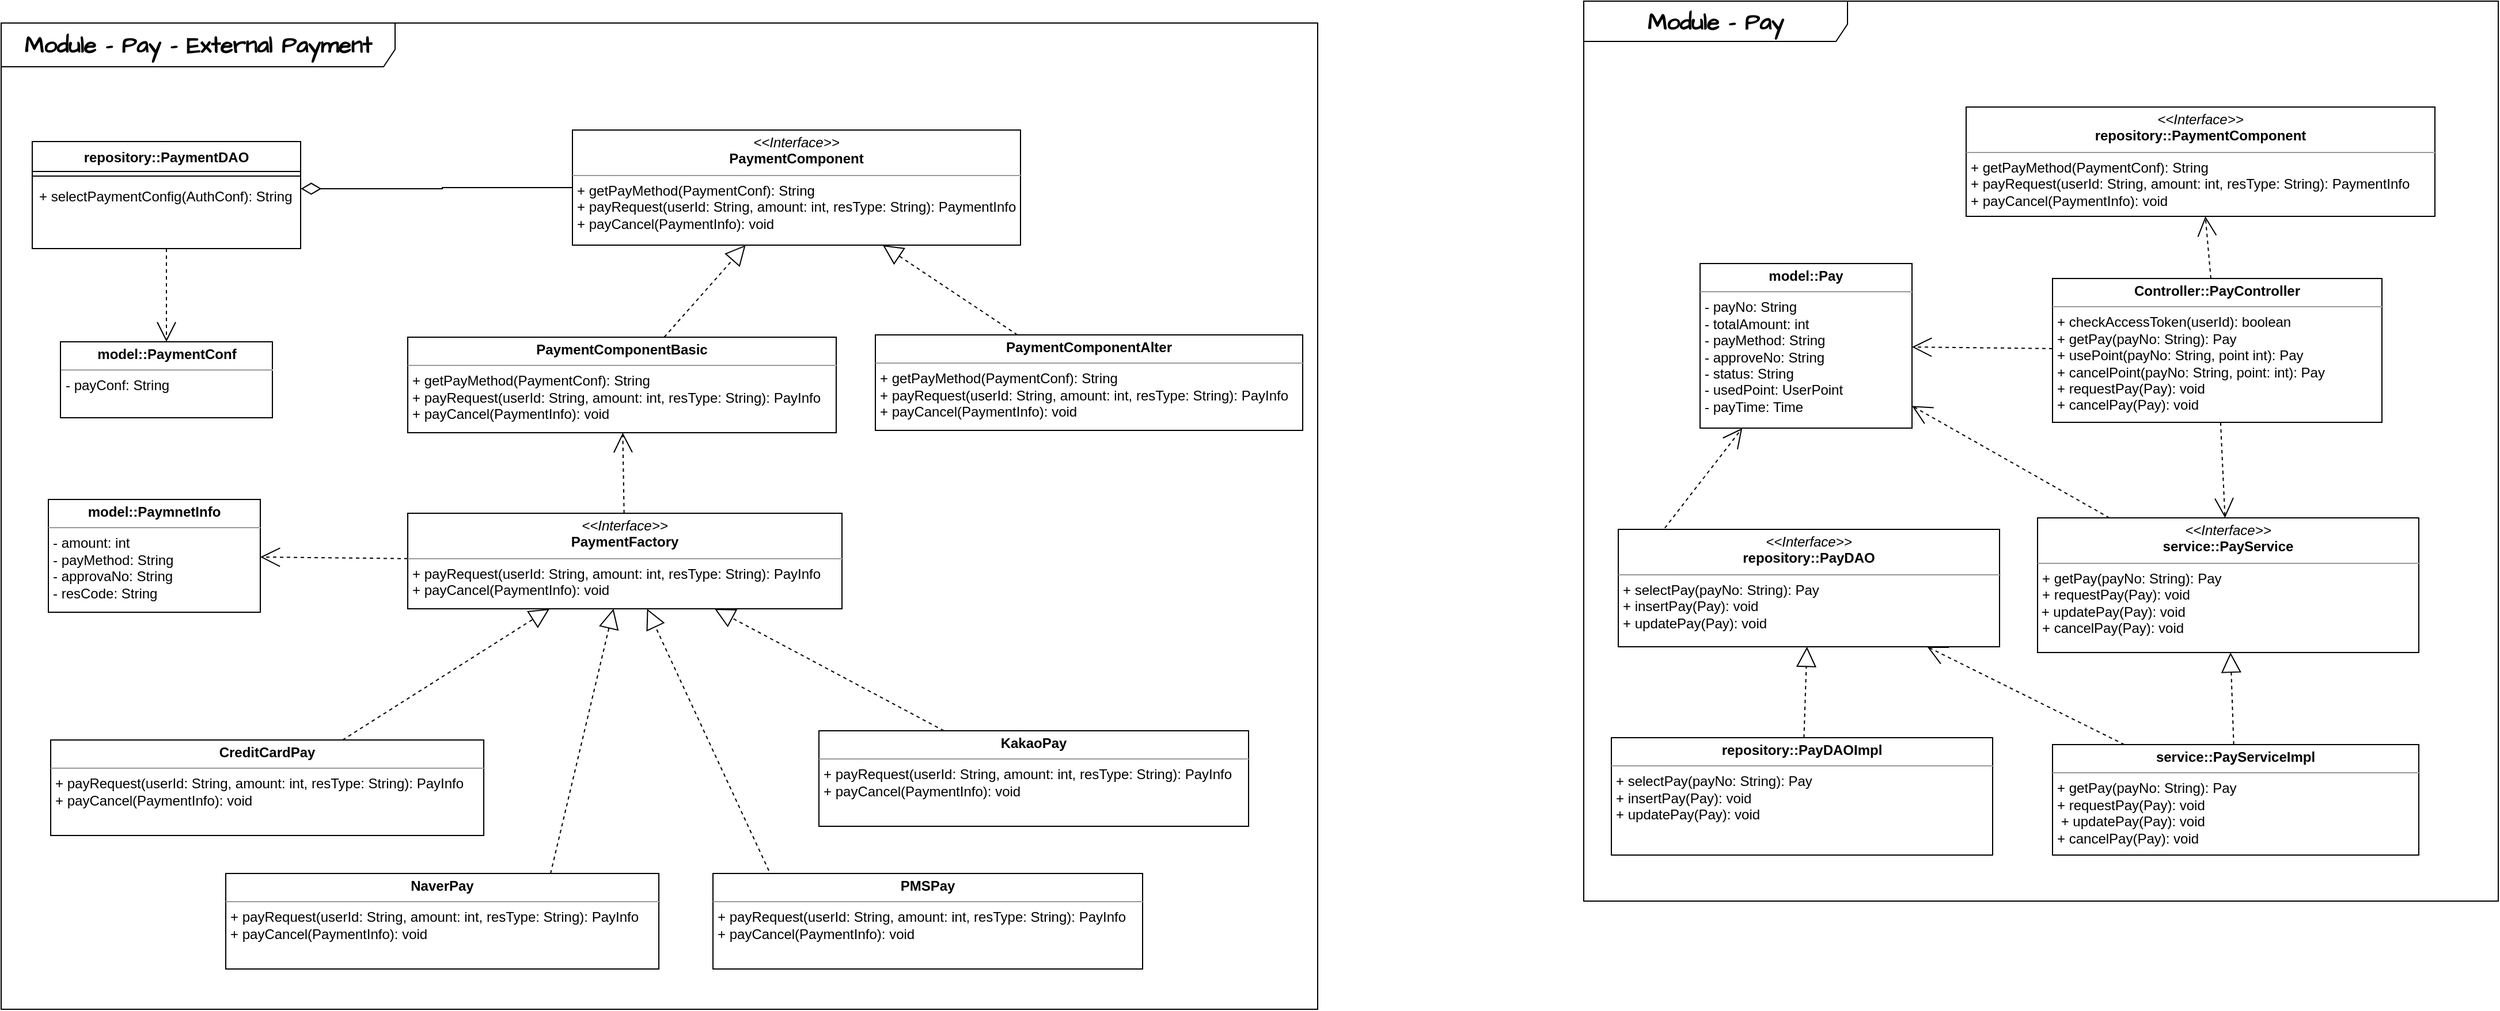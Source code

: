 <mxfile version="21.7.2" type="github">
  <diagram id="C5RBs43oDa-KdzZeNtuy" name="Page-1">
    <mxGraphModel dx="1329" dy="985" grid="0" gridSize="10" guides="1" tooltips="1" connect="1" arrows="1" fold="1" page="0" pageScale="1" pageWidth="827" pageHeight="1169" math="0" shadow="0">
      <root>
        <mxCell id="WIyWlLk6GJQsqaUBKTNV-0" />
        <mxCell id="WIyWlLk6GJQsqaUBKTNV-1" parent="WIyWlLk6GJQsqaUBKTNV-0" />
        <mxCell id="j-iJdTRTHf4dkPwyuBQl-0" style="rounded=0;hachureGap=4;orthogonalLoop=1;jettySize=auto;html=1;exitX=0.5;exitY=1;exitDx=0;exitDy=0;entryX=0.5;entryY=0;entryDx=0;entryDy=0;fontFamily=Architects Daughter;fontSource=https%3A%2F%2Ffonts.googleapis.com%2Fcss%3Ffamily%3DArchitects%2BDaughter;fontSize=16;labelBackgroundColor=none;fontColor=default;dashed=1;endArrow=open;endFill=0;endSize=15;" parent="WIyWlLk6GJQsqaUBKTNV-1" source="j-iJdTRTHf4dkPwyuBQl-1" target="j-iJdTRTHf4dkPwyuBQl-7" edge="1">
          <mxGeometry relative="1" as="geometry">
            <mxPoint x="-105" y="286" as="targetPoint" />
          </mxGeometry>
        </mxCell>
        <mxCell id="j-iJdTRTHf4dkPwyuBQl-1" value="repository::PaymentDAO" style="swimlane;fontStyle=1;align=center;verticalAlign=top;childLayout=stackLayout;horizontal=1;startSize=26;horizontalStack=0;resizeParent=1;resizeLast=0;collapsible=1;marginBottom=0;rounded=0;shadow=0;strokeWidth=1;labelBackgroundColor=none;" parent="WIyWlLk6GJQsqaUBKTNV-1" vertex="1">
          <mxGeometry x="-211" y="130" width="233" height="93" as="geometry">
            <mxRectangle x="130" y="380" width="160" height="26" as="alternateBounds" />
          </mxGeometry>
        </mxCell>
        <mxCell id="j-iJdTRTHf4dkPwyuBQl-2" value="" style="line;html=1;strokeWidth=1;align=left;verticalAlign=middle;spacingTop=-1;spacingLeft=3;spacingRight=3;rotatable=0;labelPosition=right;points=[];portConstraint=eastwest;labelBackgroundColor=none;rounded=0;" parent="j-iJdTRTHf4dkPwyuBQl-1" vertex="1">
          <mxGeometry y="26" width="233" height="8" as="geometry" />
        </mxCell>
        <mxCell id="j-iJdTRTHf4dkPwyuBQl-3" value="+ selectPaymentConfig(AuthConf): String" style="text;align=left;verticalAlign=top;spacingLeft=4;spacingRight=4;overflow=hidden;rotatable=0;points=[[0,0.5],[1,0.5]];portConstraint=eastwest;fontStyle=0;labelBackgroundColor=none;rounded=0;" parent="j-iJdTRTHf4dkPwyuBQl-1" vertex="1">
          <mxGeometry y="34" width="233" height="26" as="geometry" />
        </mxCell>
        <mxCell id="j-iJdTRTHf4dkPwyuBQl-4" value="&lt;b&gt;Module - Pay - External Payment&lt;/b&gt;" style="shape=umlFrame;whiteSpace=wrap;html=1;pointerEvents=0;hachureGap=4;fontFamily=Architects Daughter;fontSource=https%3A%2F%2Ffonts.googleapis.com%2Fcss%3Ffamily%3DArchitects%2BDaughter;fontSize=20;width=342;height=38;labelBackgroundColor=none;rounded=0;" parent="WIyWlLk6GJQsqaUBKTNV-1" vertex="1">
          <mxGeometry x="-238" y="27" width="1143" height="857" as="geometry" />
        </mxCell>
        <mxCell id="j-iJdTRTHf4dkPwyuBQl-5" style="edgeStyle=orthogonalEdgeStyle;rounded=0;orthogonalLoop=1;jettySize=auto;html=1;entryX=1.001;entryY=0.268;entryDx=0;entryDy=0;entryPerimeter=0;endArrow=diamondThin;endFill=0;endSize=15;" parent="WIyWlLk6GJQsqaUBKTNV-1" source="j-iJdTRTHf4dkPwyuBQl-6" target="j-iJdTRTHf4dkPwyuBQl-3" edge="1">
          <mxGeometry relative="1" as="geometry" />
        </mxCell>
        <mxCell id="j-iJdTRTHf4dkPwyuBQl-6" value="&lt;p style=&quot;border-color: var(--border-color); margin: 4px 0px 0px; text-align: center;&quot;&gt;&lt;i style=&quot;border-color: var(--border-color);&quot;&gt;&amp;lt;&amp;lt;Interface&amp;gt;&amp;gt;&lt;/i&gt;&lt;br style=&quot;border-color: var(--border-color);&quot;&gt;&lt;b style=&quot;border-color: var(--border-color); background-color: initial;&quot;&gt;PaymentComponent&lt;/b&gt;&lt;/p&gt;&lt;p style=&quot;border-color: var(--border-color); margin: 4px 0px 0px; text-align: center;&quot;&gt;&lt;/p&gt;&lt;hr style=&quot;border-color: var(--border-color);&quot; size=&quot;1&quot;&gt;&lt;p style=&quot;border-color: var(--border-color); margin: 0px 0px 0px 4px;&quot;&gt;+ getPayMethod(PaymentConf): String&lt;br style=&quot;border-color: var(--border-color);&quot;&gt;&lt;/p&gt;&lt;p style=&quot;border-color: var(--border-color); margin: 0px 0px 0px 4px;&quot;&gt;+ payRequest(userId: String, amount: int, resType: String): PaymentInfo&lt;/p&gt;&lt;p style=&quot;border-color: var(--border-color); margin: 0px 0px 0px 4px;&quot;&gt;+ payCancel(PaymentInfo): void&lt;br&gt;&lt;/p&gt;" style="verticalAlign=top;align=left;overflow=fill;fontSize=12;fontFamily=Helvetica;html=1;whiteSpace=wrap;" parent="WIyWlLk6GJQsqaUBKTNV-1" vertex="1">
          <mxGeometry x="258" y="120" width="389" height="100" as="geometry" />
        </mxCell>
        <mxCell id="j-iJdTRTHf4dkPwyuBQl-7" value="&lt;p style=&quot;margin:0px;margin-top:4px;text-align:center;&quot;&gt;&lt;b style=&quot;background-color: initial;&quot;&gt;model::PaymentConf&lt;/b&gt;&lt;/p&gt;&lt;p style=&quot;margin:0px;margin-top:4px;text-align:center;&quot;&gt;&lt;/p&gt;&lt;hr size=&quot;1&quot;&gt;&lt;p style=&quot;margin:0px;margin-left:4px;&quot;&gt;- payConf: String&lt;/p&gt;" style="verticalAlign=top;align=left;overflow=fill;fontSize=12;fontFamily=Helvetica;html=1;whiteSpace=wrap;" parent="WIyWlLk6GJQsqaUBKTNV-1" vertex="1">
          <mxGeometry x="-186.5" y="304" width="184" height="66" as="geometry" />
        </mxCell>
        <mxCell id="j-iJdTRTHf4dkPwyuBQl-8" style="edgeStyle=none;shape=connector;rounded=0;hachureGap=4;orthogonalLoop=1;jettySize=auto;html=1;dashed=1;labelBackgroundColor=none;strokeColor=default;fontFamily=Architects Daughter;fontSource=https%3A%2F%2Ffonts.googleapis.com%2Fcss%3Ffamily%3DArchitects%2BDaughter;fontSize=16;fontColor=default;endArrow=block;endFill=0;endSize=15;" parent="WIyWlLk6GJQsqaUBKTNV-1" source="j-iJdTRTHf4dkPwyuBQl-9" target="j-iJdTRTHf4dkPwyuBQl-6" edge="1">
          <mxGeometry relative="1" as="geometry" />
        </mxCell>
        <mxCell id="j-iJdTRTHf4dkPwyuBQl-9" value="&lt;p style=&quot;margin:0px;margin-top:4px;text-align:center;&quot;&gt;&lt;b style=&quot;background-color: initial;&quot;&gt;PaymentComponentBasic&lt;/b&gt;&lt;/p&gt;&lt;p style=&quot;margin:0px;margin-top:4px;text-align:center;&quot;&gt;&lt;/p&gt;&lt;hr size=&quot;1&quot;&gt;&lt;p style=&quot;border-color: var(--border-color); margin: 0px 0px 0px 4px;&quot;&gt;+ getPayMethod(PaymentConf): String&lt;br style=&quot;border-color: var(--border-color);&quot;&gt;&lt;/p&gt;&lt;p style=&quot;border-color: var(--border-color); margin: 0px 0px 0px 4px;&quot;&gt;+ payRequest(userId: String, amount: int, resType: String): PayInfo&lt;/p&gt;&lt;p style=&quot;border-color: var(--border-color); margin: 0px 0px 0px 4px;&quot;&gt;+ payCancel(PaymentInfo): void&lt;br&gt;&lt;/p&gt;" style="verticalAlign=top;align=left;overflow=fill;fontSize=12;fontFamily=Helvetica;html=1;whiteSpace=wrap;" parent="WIyWlLk6GJQsqaUBKTNV-1" vertex="1">
          <mxGeometry x="115" y="300" width="372" height="83" as="geometry" />
        </mxCell>
        <mxCell id="j-iJdTRTHf4dkPwyuBQl-10" style="edgeStyle=none;shape=connector;rounded=0;hachureGap=4;orthogonalLoop=1;jettySize=auto;html=1;dashed=1;labelBackgroundColor=none;strokeColor=default;fontFamily=Architects Daughter;fontSource=https%3A%2F%2Ffonts.googleapis.com%2Fcss%3Ffamily%3DArchitects%2BDaughter;fontSize=16;fontColor=default;endArrow=block;endFill=0;endSize=15;" parent="WIyWlLk6GJQsqaUBKTNV-1" source="j-iJdTRTHf4dkPwyuBQl-11" target="j-iJdTRTHf4dkPwyuBQl-6" edge="1">
          <mxGeometry relative="1" as="geometry" />
        </mxCell>
        <mxCell id="j-iJdTRTHf4dkPwyuBQl-11" value="&lt;p style=&quot;margin:0px;margin-top:4px;text-align:center;&quot;&gt;&lt;b style=&quot;background-color: initial;&quot;&gt;PaymentComponentAlter&lt;/b&gt;&lt;/p&gt;&lt;p style=&quot;margin:0px;margin-top:4px;text-align:center;&quot;&gt;&lt;/p&gt;&lt;hr size=&quot;1&quot;&gt;&lt;p style=&quot;border-color: var(--border-color); margin: 0px 0px 0px 4px;&quot;&gt;+ getPayMethod(PaymentConf): String&lt;br style=&quot;border-color: var(--border-color);&quot;&gt;&lt;/p&gt;&lt;p style=&quot;border-color: var(--border-color); margin: 0px 0px 0px 4px;&quot;&gt;+ payRequest(userId: String, amount: int, resType: String): PayInfo&lt;/p&gt;&lt;p style=&quot;border-color: var(--border-color); margin: 0px 0px 0px 4px;&quot;&gt;+ payCancel(PaymentInfo): void&lt;br&gt;&lt;/p&gt;" style="verticalAlign=top;align=left;overflow=fill;fontSize=12;fontFamily=Helvetica;html=1;whiteSpace=wrap;" parent="WIyWlLk6GJQsqaUBKTNV-1" vertex="1">
          <mxGeometry x="521" y="298" width="371" height="83" as="geometry" />
        </mxCell>
        <mxCell id="j-iJdTRTHf4dkPwyuBQl-12" style="edgeStyle=none;shape=connector;rounded=0;hachureGap=4;orthogonalLoop=1;jettySize=auto;html=1;dashed=1;labelBackgroundColor=none;strokeColor=default;fontFamily=Architects Daughter;fontSource=https%3A%2F%2Ffonts.googleapis.com%2Fcss%3Ffamily%3DArchitects%2BDaughter;fontSize=16;fontColor=default;endArrow=open;endFill=0;endSize=15;" parent="WIyWlLk6GJQsqaUBKTNV-1" source="j-iJdTRTHf4dkPwyuBQl-14" target="j-iJdTRTHf4dkPwyuBQl-9" edge="1">
          <mxGeometry relative="1" as="geometry" />
        </mxCell>
        <mxCell id="j-iJdTRTHf4dkPwyuBQl-13" style="edgeStyle=none;shape=connector;rounded=0;hachureGap=4;orthogonalLoop=1;jettySize=auto;html=1;dashed=1;labelBackgroundColor=none;strokeColor=default;fontFamily=Architects Daughter;fontSource=https%3A%2F%2Ffonts.googleapis.com%2Fcss%3Ffamily%3DArchitects%2BDaughter;fontSize=16;fontColor=default;endArrow=open;endFill=0;endSize=15;" parent="WIyWlLk6GJQsqaUBKTNV-1" source="j-iJdTRTHf4dkPwyuBQl-14" target="j-iJdTRTHf4dkPwyuBQl-21" edge="1">
          <mxGeometry relative="1" as="geometry" />
        </mxCell>
        <mxCell id="j-iJdTRTHf4dkPwyuBQl-14" value="&lt;p style=&quot;margin:0px;margin-top:4px;text-align:center;&quot;&gt;&lt;i&gt;&amp;lt;&amp;lt;Interface&amp;gt;&amp;gt;&lt;/i&gt;&lt;br&gt;&lt;b style=&quot;background-color: initial;&quot;&gt;PaymentFactory&lt;/b&gt;&lt;/p&gt;&lt;p style=&quot;margin:0px;margin-top:4px;text-align:center;&quot;&gt;&lt;/p&gt;&lt;hr size=&quot;1&quot;&gt;&lt;p style=&quot;margin:0px;margin-left:4px;&quot;&gt;+ payRequest(userId: String, amount: int, resType: String): PayInfo&lt;br&gt;&lt;/p&gt;&lt;p style=&quot;margin:0px;margin-left:4px;&quot;&gt;+ payCancel(PaymentInfo): void&lt;br&gt;&lt;/p&gt;" style="verticalAlign=top;align=left;overflow=fill;fontSize=12;fontFamily=Helvetica;html=1;whiteSpace=wrap;" parent="WIyWlLk6GJQsqaUBKTNV-1" vertex="1">
          <mxGeometry x="115" y="453" width="377" height="83" as="geometry" />
        </mxCell>
        <mxCell id="j-iJdTRTHf4dkPwyuBQl-15" style="edgeStyle=none;shape=connector;rounded=0;hachureGap=4;orthogonalLoop=1;jettySize=auto;html=1;dashed=1;labelBackgroundColor=none;strokeColor=default;fontFamily=Architects Daughter;fontSource=https%3A%2F%2Ffonts.googleapis.com%2Fcss%3Ffamily%3DArchitects%2BDaughter;fontSize=16;fontColor=default;endArrow=block;endFill=0;endSize=15;" parent="WIyWlLk6GJQsqaUBKTNV-1" source="j-iJdTRTHf4dkPwyuBQl-56" target="j-iJdTRTHf4dkPwyuBQl-14" edge="1">
          <mxGeometry relative="1" as="geometry">
            <mxPoint x="17.191" y="622" as="sourcePoint" />
          </mxGeometry>
        </mxCell>
        <mxCell id="j-iJdTRTHf4dkPwyuBQl-17" style="edgeStyle=none;shape=connector;rounded=0;hachureGap=4;orthogonalLoop=1;jettySize=auto;html=1;dashed=1;labelBackgroundColor=none;strokeColor=default;fontFamily=Architects Daughter;fontSource=https%3A%2F%2Ffonts.googleapis.com%2Fcss%3Ffamily%3DArchitects%2BDaughter;fontSize=16;fontColor=default;endArrow=block;endFill=0;endSize=15;exitX=0.75;exitY=0;exitDx=0;exitDy=0;" parent="WIyWlLk6GJQsqaUBKTNV-1" source="j-iJdTRTHf4dkPwyuBQl-18" target="j-iJdTRTHf4dkPwyuBQl-14" edge="1">
          <mxGeometry relative="1" as="geometry" />
        </mxCell>
        <mxCell id="j-iJdTRTHf4dkPwyuBQl-18" value="&lt;p style=&quot;margin:0px;margin-top:4px;text-align:center;&quot;&gt;&lt;b style=&quot;background-color: initial;&quot;&gt;NaverPay&lt;/b&gt;&lt;/p&gt;&lt;p style=&quot;margin:0px;margin-top:4px;text-align:center;&quot;&gt;&lt;/p&gt;&lt;hr size=&quot;1&quot;&gt;&lt;p style=&quot;margin:0px;margin-left:4px;&quot;&gt;+ payRequest(userId: String, amount: int, resType: String): PayInfo&lt;br&gt;&lt;/p&gt;&lt;p style=&quot;margin:0px;margin-left:4px;&quot;&gt;+ payCancel(PaymentInfo): void&lt;br&gt;&lt;/p&gt;" style="verticalAlign=top;align=left;overflow=fill;fontSize=12;fontFamily=Helvetica;html=1;whiteSpace=wrap;" parent="WIyWlLk6GJQsqaUBKTNV-1" vertex="1">
          <mxGeometry x="-43" y="766" width="376" height="83" as="geometry" />
        </mxCell>
        <mxCell id="j-iJdTRTHf4dkPwyuBQl-19" style="edgeStyle=none;shape=connector;rounded=0;hachureGap=4;orthogonalLoop=1;jettySize=auto;html=1;dashed=1;labelBackgroundColor=none;strokeColor=default;fontFamily=Architects Daughter;fontSource=https%3A%2F%2Ffonts.googleapis.com%2Fcss%3Ffamily%3DArchitects%2BDaughter;fontSize=16;fontColor=default;endArrow=block;endFill=0;endSize=15;" parent="WIyWlLk6GJQsqaUBKTNV-1" source="j-iJdTRTHf4dkPwyuBQl-20" target="j-iJdTRTHf4dkPwyuBQl-14" edge="1">
          <mxGeometry relative="1" as="geometry" />
        </mxCell>
        <mxCell id="j-iJdTRTHf4dkPwyuBQl-20" value="&lt;p style=&quot;margin:0px;margin-top:4px;text-align:center;&quot;&gt;&lt;b style=&quot;background-color: initial;&quot;&gt;KakaoPay&lt;/b&gt;&lt;/p&gt;&lt;p style=&quot;margin:0px;margin-top:4px;text-align:center;&quot;&gt;&lt;/p&gt;&lt;hr size=&quot;1&quot;&gt;&lt;p style=&quot;margin:0px;margin-left:4px;&quot;&gt;+ payRequest(userId: String, amount: int, resType: String): PayInfo&lt;br&gt;&lt;/p&gt;&lt;p style=&quot;margin:0px;margin-left:4px;&quot;&gt;+ payCancel(PaymentInfo): void&lt;br&gt;&lt;/p&gt;" style="verticalAlign=top;align=left;overflow=fill;fontSize=12;fontFamily=Helvetica;html=1;whiteSpace=wrap;" parent="WIyWlLk6GJQsqaUBKTNV-1" vertex="1">
          <mxGeometry x="472" y="642" width="373" height="83" as="geometry" />
        </mxCell>
        <mxCell id="j-iJdTRTHf4dkPwyuBQl-21" value="&lt;p style=&quot;margin:0px;margin-top:4px;text-align:center;&quot;&gt;&lt;b style=&quot;background-color: initial;&quot;&gt;model::PaymnetInfo&lt;/b&gt;&lt;/p&gt;&lt;p style=&quot;margin:0px;margin-top:4px;text-align:center;&quot;&gt;&lt;/p&gt;&lt;hr size=&quot;1&quot;&gt;&lt;p style=&quot;margin:0px;margin-left:4px;&quot;&gt;- amount: int&lt;/p&gt;&lt;p style=&quot;margin:0px;margin-left:4px;&quot;&gt;- payMethod: String&lt;/p&gt;&lt;p style=&quot;margin:0px;margin-left:4px;&quot;&gt;- approvaNo: String&lt;/p&gt;&lt;p style=&quot;margin:0px;margin-left:4px;&quot;&gt;- resCode: String&lt;/p&gt;" style="verticalAlign=top;align=left;overflow=fill;fontSize=12;fontFamily=Helvetica;html=1;whiteSpace=wrap;" parent="WIyWlLk6GJQsqaUBKTNV-1" vertex="1">
          <mxGeometry x="-197" y="441" width="184" height="98" as="geometry" />
        </mxCell>
        <mxCell id="j-iJdTRTHf4dkPwyuBQl-26" value="&lt;b&gt;Module - Pay&lt;/b&gt;" style="shape=umlFrame;whiteSpace=wrap;html=1;pointerEvents=0;hachureGap=4;fontFamily=Architects Daughter;fontSource=https%3A%2F%2Ffonts.googleapis.com%2Fcss%3Ffamily%3DArchitects%2BDaughter;fontSize=20;width=229;height=35;labelBackgroundColor=none;rounded=0;" parent="WIyWlLk6GJQsqaUBKTNV-1" vertex="1">
          <mxGeometry x="1136" y="8" width="794" height="782" as="geometry" />
        </mxCell>
        <mxCell id="j-iJdTRTHf4dkPwyuBQl-27" value="&lt;p style=&quot;margin:0px;margin-top:4px;text-align:center;&quot;&gt;&lt;i&gt;&amp;lt;&amp;lt;Interface&amp;gt;&amp;gt;&lt;/i&gt;&lt;br&gt;&lt;b style=&quot;background-color: initial;&quot;&gt;repository::PaymentComponent&lt;/b&gt;&lt;/p&gt;&lt;p style=&quot;margin:0px;margin-top:4px;text-align:center;&quot;&gt;&lt;/p&gt;&lt;hr size=&quot;1&quot;&gt;&lt;p style=&quot;margin:0px;margin-left:4px;&quot;&gt;+ getPayMethod(PaymentConf): String&lt;br&gt;&lt;/p&gt;&lt;p style=&quot;margin:0px;margin-left:4px;&quot;&gt;+ payRequest(userId: String, amount: int, resType: String): PaymentInfo&lt;/p&gt;&lt;p style=&quot;margin:0px;margin-left:4px;&quot;&gt;+ payCancel(PaymentInfo): void&lt;/p&gt;&lt;p style=&quot;margin:0px;margin-left:4px;&quot;&gt;&lt;br&gt;&lt;/p&gt;" style="verticalAlign=top;align=left;overflow=fill;fontSize=12;fontFamily=Helvetica;html=1;whiteSpace=wrap;" parent="WIyWlLk6GJQsqaUBKTNV-1" vertex="1">
          <mxGeometry x="1468" y="100" width="407" height="95" as="geometry" />
        </mxCell>
        <mxCell id="j-iJdTRTHf4dkPwyuBQl-41" style="edgeStyle=none;shape=connector;rounded=0;hachureGap=4;orthogonalLoop=1;jettySize=auto;html=1;dashed=1;labelBackgroundColor=none;strokeColor=default;fontFamily=Architects Daughter;fontSource=https%3A%2F%2Ffonts.googleapis.com%2Fcss%3Ffamily%3DArchitects%2BDaughter;fontSize=16;fontColor=default;endArrow=open;endFill=0;endSize=15;" parent="WIyWlLk6GJQsqaUBKTNV-1" source="j-iJdTRTHf4dkPwyuBQl-48" target="j-iJdTRTHf4dkPwyuBQl-43" edge="1">
          <mxGeometry relative="1" as="geometry" />
        </mxCell>
        <mxCell id="j-iJdTRTHf4dkPwyuBQl-42" style="edgeStyle=none;shape=connector;rounded=0;hachureGap=4;orthogonalLoop=1;jettySize=auto;html=1;dashed=1;labelBackgroundColor=none;strokeColor=default;fontFamily=Architects Daughter;fontSource=https%3A%2F%2Ffonts.googleapis.com%2Fcss%3Ffamily%3DArchitects%2BDaughter;fontSize=16;fontColor=default;endArrow=open;endFill=0;endSize=15;" parent="WIyWlLk6GJQsqaUBKTNV-1" source="j-iJdTRTHf4dkPwyuBQl-43" target="j-iJdTRTHf4dkPwyuBQl-52" edge="1">
          <mxGeometry relative="1" as="geometry" />
        </mxCell>
        <mxCell id="j-iJdTRTHf4dkPwyuBQl-43" value="&lt;p style=&quot;margin:0px;margin-top:4px;text-align:center;&quot;&gt;&lt;i&gt;&amp;lt;&amp;lt;Interface&amp;gt;&amp;gt;&lt;/i&gt;&lt;br&gt;&lt;b style=&quot;background-color: initial;&quot;&gt;service::PayService&lt;/b&gt;&lt;/p&gt;&lt;p style=&quot;margin:0px;margin-top:4px;text-align:center;&quot;&gt;&lt;/p&gt;&lt;hr size=&quot;1&quot;&gt;&lt;p style=&quot;margin:0px;margin-left:4px;&quot;&gt;+ getPay(payNo: String): Pay&lt;/p&gt;&lt;p style=&quot;margin:0px;margin-left:4px;&quot;&gt;+ requestPay(Pay): void&lt;/p&gt;&lt;p style=&quot;margin:0px;margin-left:4px;&quot;&gt;&lt;/p&gt;&amp;nbsp;+ updatePay(Pay): void&lt;p style=&quot;margin:0px;margin-left:4px;&quot;&gt;+ cancelPay(Pay): void&lt;br&gt;&lt;/p&gt;" style="verticalAlign=top;align=left;overflow=fill;fontSize=12;fontFamily=Helvetica;html=1;whiteSpace=wrap;" parent="WIyWlLk6GJQsqaUBKTNV-1" vertex="1">
          <mxGeometry x="1530" y="457" width="331" height="117" as="geometry" />
        </mxCell>
        <mxCell id="j-iJdTRTHf4dkPwyuBQl-44" style="edgeStyle=none;shape=connector;rounded=0;hachureGap=4;orthogonalLoop=1;jettySize=auto;html=1;dashed=1;labelBackgroundColor=none;strokeColor=default;fontFamily=Architects Daughter;fontSource=https%3A%2F%2Ffonts.googleapis.com%2Fcss%3Ffamily%3DArchitects%2BDaughter;fontSize=16;fontColor=default;endArrow=open;endFill=0;endSize=15;exitX=0;exitY=0.5;exitDx=0;exitDy=0;" parent="WIyWlLk6GJQsqaUBKTNV-1" source="j-iJdTRTHf4dkPwyuBQl-45" target="j-iJdTRTHf4dkPwyuBQl-52" edge="1">
          <mxGeometry relative="1" as="geometry" />
        </mxCell>
        <mxCell id="j-iJdTRTHf4dkPwyuBQl-45" value="&lt;p style=&quot;margin:0px;margin-top:4px;text-align:center;&quot;&gt;&lt;i&gt;&amp;lt;&amp;lt;Interface&amp;gt;&amp;gt;&lt;/i&gt;&lt;br&gt;&lt;b style=&quot;background-color: initial;&quot;&gt;repository::PayDAO&lt;/b&gt;&lt;/p&gt;&lt;p style=&quot;margin:0px;margin-top:4px;text-align:center;&quot;&gt;&lt;/p&gt;&lt;hr size=&quot;1&quot;&gt;&lt;p style=&quot;margin:0px;margin-left:4px;&quot;&gt;+ selectPay(payNo: String): Pay&lt;/p&gt;&lt;p style=&quot;margin:0px;margin-left:4px;&quot;&gt;+ insertPay(Pay): void&lt;/p&gt;&lt;p style=&quot;margin:0px;margin-left:4px;&quot;&gt;+ updatePay(Pay): void&lt;/p&gt;" style="verticalAlign=top;align=left;overflow=fill;fontSize=12;fontFamily=Helvetica;html=1;whiteSpace=wrap;" parent="WIyWlLk6GJQsqaUBKTNV-1" vertex="1">
          <mxGeometry x="1166" y="467" width="331" height="102" as="geometry" />
        </mxCell>
        <mxCell id="j-iJdTRTHf4dkPwyuBQl-46" style="edgeStyle=none;shape=connector;rounded=0;hachureGap=4;orthogonalLoop=1;jettySize=auto;html=1;dashed=1;labelBackgroundColor=none;strokeColor=default;fontFamily=Architects Daughter;fontSource=https%3A%2F%2Ffonts.googleapis.com%2Fcss%3Ffamily%3DArchitects%2BDaughter;fontSize=16;fontColor=default;endArrow=open;endFill=0;endSize=15;" parent="WIyWlLk6GJQsqaUBKTNV-1" source="j-iJdTRTHf4dkPwyuBQl-48" target="j-iJdTRTHf4dkPwyuBQl-52" edge="1">
          <mxGeometry relative="1" as="geometry" />
        </mxCell>
        <mxCell id="j-iJdTRTHf4dkPwyuBQl-47" style="edgeStyle=none;shape=connector;rounded=0;hachureGap=4;orthogonalLoop=1;jettySize=auto;html=1;dashed=1;labelBackgroundColor=none;strokeColor=default;fontFamily=Architects Daughter;fontSource=https%3A%2F%2Ffonts.googleapis.com%2Fcss%3Ffamily%3DArchitects%2BDaughter;fontSize=16;fontColor=default;endArrow=open;endFill=0;endSize=15;" parent="WIyWlLk6GJQsqaUBKTNV-1" source="j-iJdTRTHf4dkPwyuBQl-48" target="j-iJdTRTHf4dkPwyuBQl-27" edge="1">
          <mxGeometry relative="1" as="geometry">
            <mxPoint x="1713.997" y="290.5" as="targetPoint" />
          </mxGeometry>
        </mxCell>
        <mxCell id="j-iJdTRTHf4dkPwyuBQl-48" value="&lt;p style=&quot;margin:0px;margin-top:4px;text-align:center;&quot;&gt;&lt;b style=&quot;background-color: initial;&quot;&gt;Controller::PayController&lt;/b&gt;&lt;/p&gt;&lt;p style=&quot;margin:0px;margin-top:4px;text-align:center;&quot;&gt;&lt;/p&gt;&lt;hr size=&quot;1&quot;&gt;&lt;p style=&quot;margin:0px;margin-left:4px;&quot;&gt;+ checkAccessToken(userId): boolean&lt;/p&gt;&lt;p style=&quot;margin:0px;margin-left:4px;&quot;&gt;+ getPay(payNo: String): Pay&lt;/p&gt;&lt;p style=&quot;margin:0px;margin-left:4px;&quot;&gt;+ usePoint(payNo: String, point int): Pay&lt;/p&gt;&lt;p style=&quot;margin:0px;margin-left:4px;&quot;&gt;+ cancelPoint(payNo: String, point: int): Pay&lt;/p&gt;&lt;p style=&quot;margin:0px;margin-left:4px;&quot;&gt;+ requestPay(Pay): void&lt;/p&gt;&lt;p style=&quot;margin:0px;margin-left:4px;&quot;&gt;+ cancelPay(Pay): void&lt;/p&gt;" style="verticalAlign=top;align=left;overflow=fill;fontSize=12;fontFamily=Helvetica;html=1;whiteSpace=wrap;" parent="WIyWlLk6GJQsqaUBKTNV-1" vertex="1">
          <mxGeometry x="1543" y="249" width="286" height="125" as="geometry" />
        </mxCell>
        <mxCell id="j-iJdTRTHf4dkPwyuBQl-49" style="edgeStyle=none;shape=connector;rounded=0;hachureGap=4;orthogonalLoop=1;jettySize=auto;html=1;dashed=1;labelBackgroundColor=none;strokeColor=default;fontFamily=Architects Daughter;fontSource=https%3A%2F%2Ffonts.googleapis.com%2Fcss%3Ffamily%3DArchitects%2BDaughter;fontSize=16;fontColor=default;endArrow=open;endFill=0;endSize=15;" parent="WIyWlLk6GJQsqaUBKTNV-1" source="j-iJdTRTHf4dkPwyuBQl-51" target="j-iJdTRTHf4dkPwyuBQl-45" edge="1">
          <mxGeometry relative="1" as="geometry" />
        </mxCell>
        <mxCell id="j-iJdTRTHf4dkPwyuBQl-50" style="edgeStyle=none;shape=connector;rounded=0;hachureGap=4;orthogonalLoop=1;jettySize=auto;html=1;dashed=1;labelBackgroundColor=none;strokeColor=default;fontFamily=Architects Daughter;fontSource=https%3A%2F%2Ffonts.googleapis.com%2Fcss%3Ffamily%3DArchitects%2BDaughter;fontSize=16;fontColor=default;endArrow=block;endFill=0;endSize=15;" parent="WIyWlLk6GJQsqaUBKTNV-1" source="j-iJdTRTHf4dkPwyuBQl-51" target="j-iJdTRTHf4dkPwyuBQl-43" edge="1">
          <mxGeometry relative="1" as="geometry" />
        </mxCell>
        <mxCell id="j-iJdTRTHf4dkPwyuBQl-51" value="&lt;p style=&quot;margin:0px;margin-top:4px;text-align:center;&quot;&gt;&lt;b style=&quot;background-color: initial;&quot;&gt;service::PayServiceImpl&lt;/b&gt;&lt;/p&gt;&lt;p style=&quot;margin:0px;margin-top:4px;text-align:center;&quot;&gt;&lt;/p&gt;&lt;hr size=&quot;1&quot;&gt;&lt;p style=&quot;border-color: var(--border-color); margin: 0px 0px 0px 4px;&quot;&gt;+ getPay(payNo: String): Pay&lt;/p&gt;&lt;p style=&quot;border-color: var(--border-color); margin: 0px 0px 0px 4px;&quot;&gt;+ requestPay(Pay): void&lt;/p&gt;&lt;p style=&quot;border-color: var(--border-color); margin: 0px 0px 0px 4px;&quot;&gt;&lt;/p&gt;&lt;p style=&quot;border-color: var(--border-color); margin: 0px 0px 0px 4px;&quot;&gt;&amp;nbsp;+ updatePay(Pay): void&lt;/p&gt;&lt;p style=&quot;border-color: var(--border-color); margin: 0px 0px 0px 4px;&quot;&gt;+ cancelPay(Pay): void&lt;/p&gt;" style="verticalAlign=top;align=left;overflow=fill;fontSize=12;fontFamily=Helvetica;html=1;whiteSpace=wrap;" parent="WIyWlLk6GJQsqaUBKTNV-1" vertex="1">
          <mxGeometry x="1543" y="654" width="318" height="96" as="geometry" />
        </mxCell>
        <mxCell id="j-iJdTRTHf4dkPwyuBQl-52" value="&lt;p style=&quot;margin:0px;margin-top:4px;text-align:center;&quot;&gt;&lt;b style=&quot;background-color: initial;&quot;&gt;model::Pay&lt;/b&gt;&lt;/p&gt;&lt;p style=&quot;margin:0px;margin-top:4px;text-align:center;&quot;&gt;&lt;/p&gt;&lt;hr size=&quot;1&quot;&gt;&lt;p style=&quot;margin:0px;margin-left:4px;&quot;&gt;- payNo: String&lt;/p&gt;&lt;p style=&quot;margin:0px;margin-left:4px;&quot;&gt;- totalAmount: int&lt;/p&gt;&lt;p style=&quot;margin:0px;margin-left:4px;&quot;&gt;- payMethod: String&lt;/p&gt;&lt;p style=&quot;margin:0px;margin-left:4px;&quot;&gt;- approveNo: String&lt;/p&gt;&lt;p style=&quot;margin:0px;margin-left:4px;&quot;&gt;- status: String&lt;/p&gt;&lt;p style=&quot;margin:0px;margin-left:4px;&quot;&gt;- usedPoint: UserPoint&lt;/p&gt;&lt;p style=&quot;margin:0px;margin-left:4px;&quot;&gt;- payTime: Time&lt;/p&gt;" style="verticalAlign=top;align=left;overflow=fill;fontSize=12;fontFamily=Helvetica;html=1;whiteSpace=wrap;" parent="WIyWlLk6GJQsqaUBKTNV-1" vertex="1">
          <mxGeometry x="1237" y="236" width="184" height="143" as="geometry" />
        </mxCell>
        <mxCell id="j-iJdTRTHf4dkPwyuBQl-53" style="edgeStyle=none;shape=connector;rounded=0;hachureGap=4;orthogonalLoop=1;jettySize=auto;html=1;dashed=1;labelBackgroundColor=none;strokeColor=default;fontFamily=Architects Daughter;fontSource=https%3A%2F%2Ffonts.googleapis.com%2Fcss%3Ffamily%3DArchitects%2BDaughter;fontSize=16;fontColor=default;endArrow=block;endFill=0;endSize=15;" parent="WIyWlLk6GJQsqaUBKTNV-1" source="j-iJdTRTHf4dkPwyuBQl-54" target="j-iJdTRTHf4dkPwyuBQl-45" edge="1">
          <mxGeometry relative="1" as="geometry" />
        </mxCell>
        <mxCell id="j-iJdTRTHf4dkPwyuBQl-54" value="&lt;p style=&quot;margin:0px;margin-top:4px;text-align:center;&quot;&gt;&lt;b style=&quot;background-color: initial;&quot;&gt;repository::PayDAOImpl&lt;/b&gt;&lt;/p&gt;&lt;p style=&quot;margin:0px;margin-top:4px;text-align:center;&quot;&gt;&lt;/p&gt;&lt;hr size=&quot;1&quot;&gt;&lt;p style=&quot;border-color: var(--border-color); margin: 0px 0px 0px 4px;&quot;&gt;+ selectPay(payNo: String): Pay&lt;/p&gt;&lt;p style=&quot;border-color: var(--border-color); margin: 0px 0px 0px 4px;&quot;&gt;+ insertPay(Pay): void&lt;/p&gt;&lt;p style=&quot;border-color: var(--border-color); margin: 0px 0px 0px 4px;&quot;&gt;+ updatePay(Pay): void&lt;/p&gt;" style="verticalAlign=top;align=left;overflow=fill;fontSize=12;fontFamily=Helvetica;html=1;whiteSpace=wrap;" parent="WIyWlLk6GJQsqaUBKTNV-1" vertex="1">
          <mxGeometry x="1160" y="648" width="331" height="102" as="geometry" />
        </mxCell>
        <mxCell id="j-iJdTRTHf4dkPwyuBQl-56" value="&lt;p style=&quot;margin:0px;margin-top:4px;text-align:center;&quot;&gt;&lt;b style=&quot;background-color: initial;&quot;&gt;CreditCardPay&lt;/b&gt;&lt;/p&gt;&lt;p style=&quot;margin:0px;margin-top:4px;text-align:center;&quot;&gt;&lt;/p&gt;&lt;hr size=&quot;1&quot;&gt;&lt;p style=&quot;margin:0px;margin-left:4px;&quot;&gt;+ payRequest(userId: String, amount: int, resType: String): PayInfo&lt;br&gt;&lt;/p&gt;&lt;p style=&quot;margin:0px;margin-left:4px;&quot;&gt;+ payCancel(PaymentInfo): void&lt;br&gt;&lt;/p&gt;" style="verticalAlign=top;align=left;overflow=fill;fontSize=12;fontFamily=Helvetica;html=1;whiteSpace=wrap;" parent="WIyWlLk6GJQsqaUBKTNV-1" vertex="1">
          <mxGeometry x="-195" y="650" width="376" height="83" as="geometry" />
        </mxCell>
        <mxCell id="j-iJdTRTHf4dkPwyuBQl-57" value="&lt;p style=&quot;margin:0px;margin-top:4px;text-align:center;&quot;&gt;&lt;b style=&quot;background-color: initial;&quot;&gt;PMSPay&lt;/b&gt;&lt;/p&gt;&lt;p style=&quot;margin:0px;margin-top:4px;text-align:center;&quot;&gt;&lt;/p&gt;&lt;hr size=&quot;1&quot;&gt;&lt;p style=&quot;margin:0px;margin-left:4px;&quot;&gt;+ payRequest(userId: String, amount: int, resType: String): PayInfo&lt;br&gt;&lt;/p&gt;&lt;p style=&quot;margin:0px;margin-left:4px;&quot;&gt;+ payCancel(PaymentInfo): void&lt;br&gt;&lt;/p&gt;" style="verticalAlign=top;align=left;overflow=fill;fontSize=12;fontFamily=Helvetica;html=1;whiteSpace=wrap;" parent="WIyWlLk6GJQsqaUBKTNV-1" vertex="1">
          <mxGeometry x="380" y="766" width="373" height="83" as="geometry" />
        </mxCell>
        <mxCell id="j-iJdTRTHf4dkPwyuBQl-59" style="edgeStyle=none;shape=connector;rounded=0;hachureGap=4;orthogonalLoop=1;jettySize=auto;html=1;dashed=1;labelBackgroundColor=none;strokeColor=default;fontFamily=Architects Daughter;fontSource=https%3A%2F%2Ffonts.googleapis.com%2Fcss%3Ffamily%3DArchitects%2BDaughter;fontSize=16;fontColor=default;endArrow=block;endFill=0;endSize=15;exitX=0.13;exitY=-0.03;exitDx=0;exitDy=0;exitPerimeter=0;" parent="WIyWlLk6GJQsqaUBKTNV-1" source="j-iJdTRTHf4dkPwyuBQl-57" target="j-iJdTRTHf4dkPwyuBQl-14" edge="1">
          <mxGeometry relative="1" as="geometry">
            <mxPoint x="543" y="658" as="sourcePoint" />
            <mxPoint x="375" y="546" as="targetPoint" />
          </mxGeometry>
        </mxCell>
      </root>
    </mxGraphModel>
  </diagram>
</mxfile>
